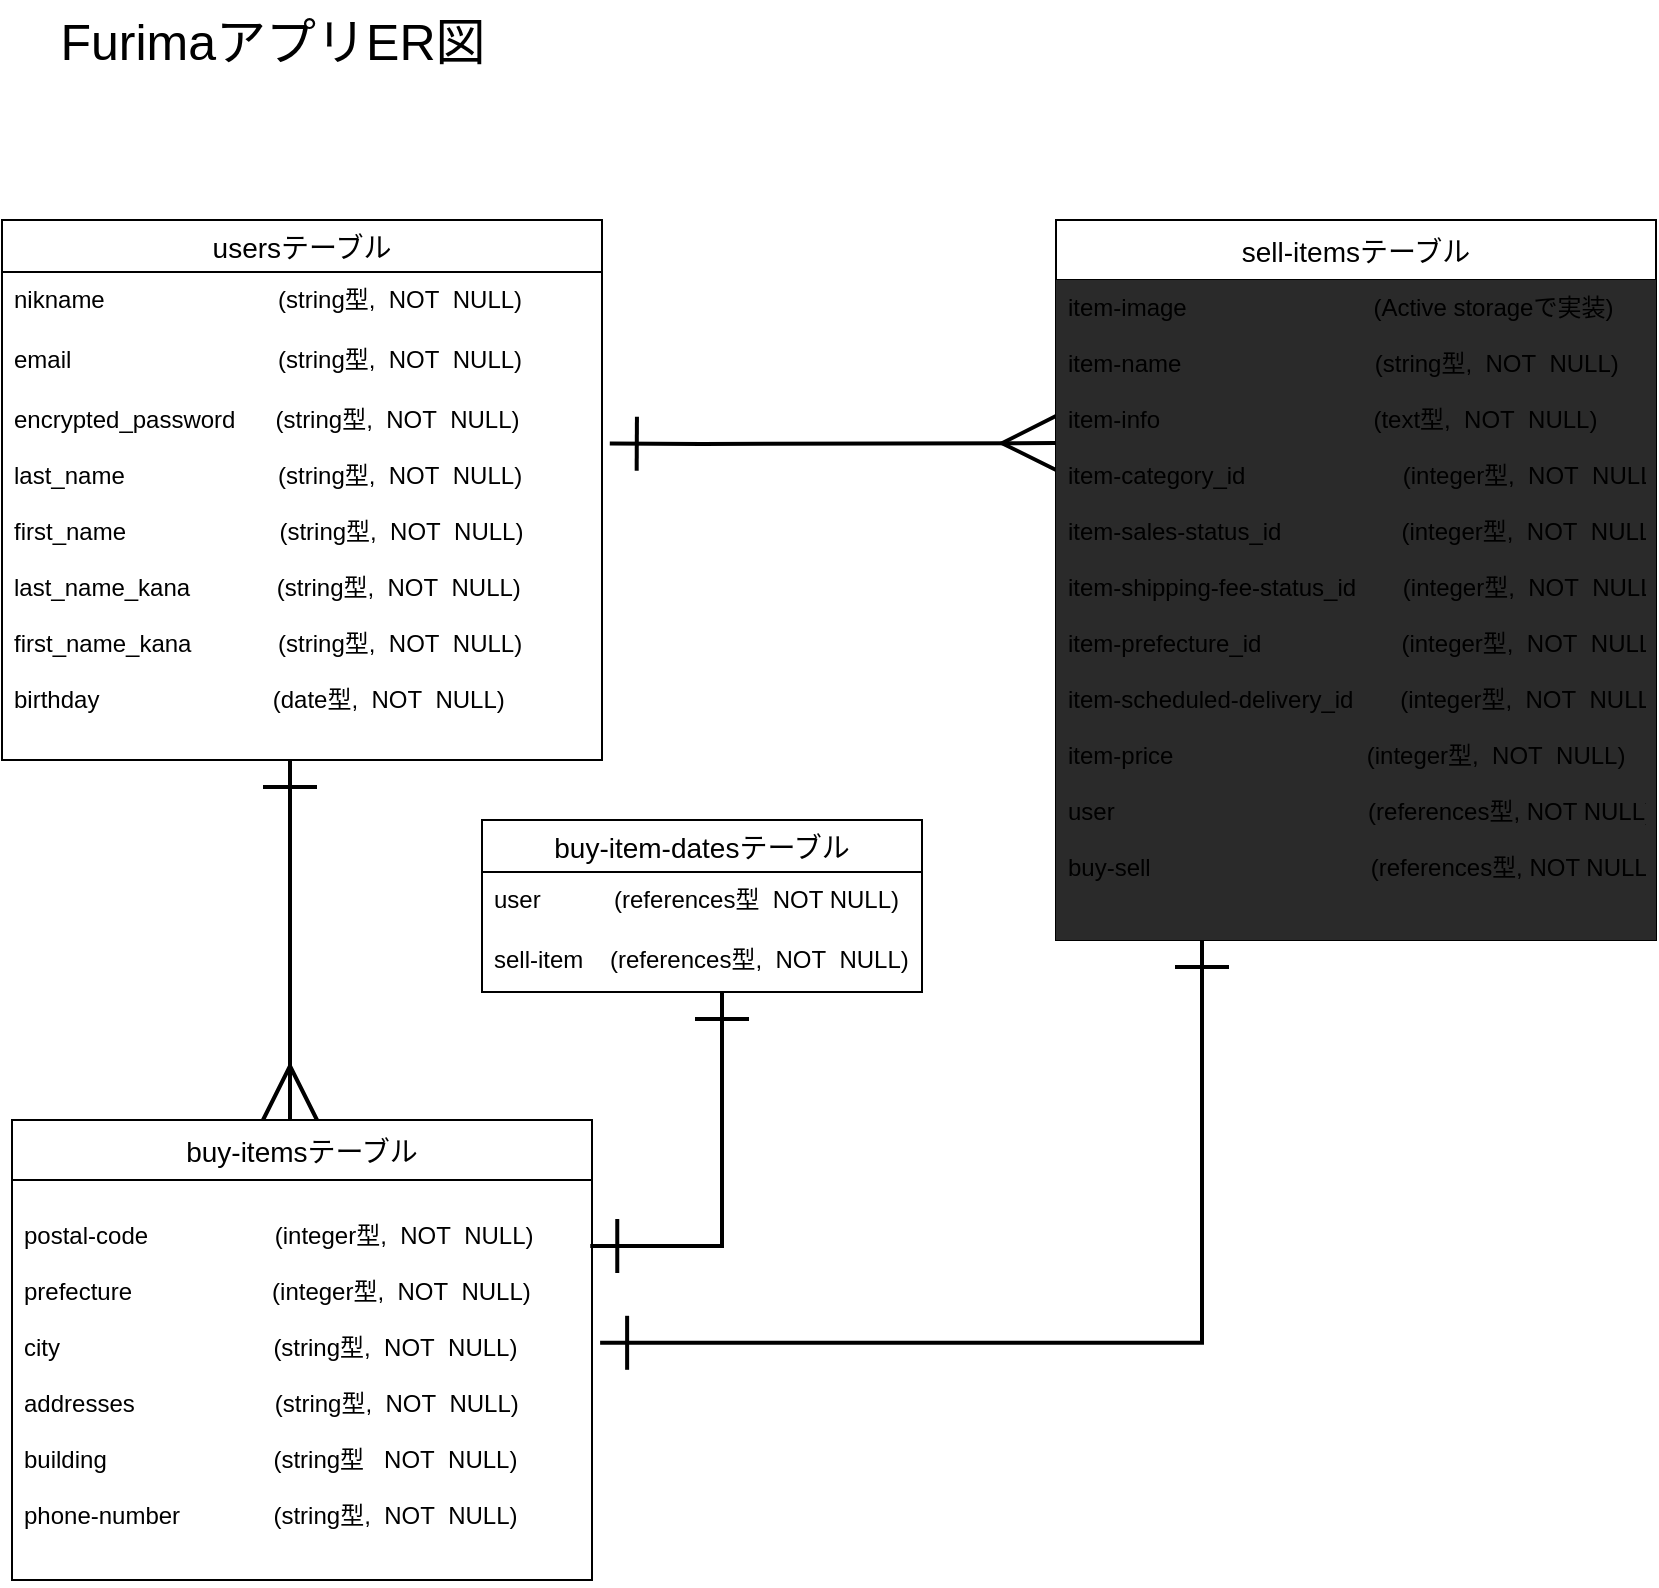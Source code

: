 <mxfile>
    <diagram id="SK3dnRFJSxGiYezryqxl" name="ページ1">
        <mxGraphModel dx="936" dy="680" grid="1" gridSize="10" guides="1" tooltips="1" connect="1" arrows="1" fold="1" page="1" pageScale="1" pageWidth="827" pageHeight="1169" math="0" shadow="0">
            <root>
                <mxCell id="0"/>
                <mxCell id="1" parent="0"/>
                <mxCell id="35" style="rounded=0;orthogonalLoop=1;jettySize=auto;html=1;fontSize=25;endArrow=ERmany;endFill=0;strokeWidth=2;startArrow=ERone;startFill=0;exitX=1.013;exitY=0.14;exitDx=0;exitDy=0;exitPerimeter=0;entryX=0;entryY=0.247;entryDx=0;entryDy=0;entryPerimeter=0;sourcePerimeterSpacing=0;endSize=24;startSize=24;" edge="1" parent="1" source="5" target="28">
                    <mxGeometry relative="1" as="geometry">
                        <mxPoint x="440" y="260" as="targetPoint"/>
                        <mxPoint x="330" y="260" as="sourcePoint"/>
                        <Array as="points">
                            <mxPoint x="350" y="262"/>
                        </Array>
                    </mxGeometry>
                </mxCell>
                <mxCell id="46" style="edgeStyle=elbowEdgeStyle;rounded=0;orthogonalLoop=1;jettySize=auto;html=1;entryX=0.479;entryY=0;entryDx=0;entryDy=0;entryPerimeter=0;startArrow=ERone;startFill=0;startSize=24;sourcePerimeterSpacing=0;endArrow=ERmany;endFill=0;endSize=24;strokeWidth=2;fontSize=25;" edge="1" parent="1" source="2" target="30">
                    <mxGeometry relative="1" as="geometry"/>
                </mxCell>
                <mxCell id="2" value="usersテーブル" style="swimlane;fontStyle=0;childLayout=stackLayout;horizontal=1;startSize=26;horizontalStack=0;resizeParent=1;resizeParentMax=0;resizeLast=0;collapsible=1;marginBottom=0;align=center;fontSize=14;" vertex="1" parent="1">
                    <mxGeometry y="150" width="300" height="270" as="geometry">
                        <mxRectangle x="40" y="120" width="50" height="26" as="alternateBounds"/>
                    </mxGeometry>
                </mxCell>
                <mxCell id="3" value="nikname                          (string型,  NOT  NULL)&#10;" style="text;strokeColor=none;fillColor=none;spacingLeft=4;spacingRight=4;overflow=hidden;rotatable=0;points=[[0,0.5],[1,0.5]];portConstraint=eastwest;fontSize=12;" vertex="1" parent="2">
                    <mxGeometry y="26" width="300" height="30" as="geometry"/>
                </mxCell>
                <mxCell id="4" value="email                               (string型,  NOT  NULL)&#10;" style="text;strokeColor=none;fillColor=none;spacingLeft=4;spacingRight=4;overflow=hidden;rotatable=0;points=[[0,0.5],[1,0.5]];portConstraint=eastwest;fontSize=12;" vertex="1" parent="2">
                    <mxGeometry y="56" width="300" height="30" as="geometry"/>
                </mxCell>
                <mxCell id="5" value="encrypted_password      (string型,  NOT  NULL)&#10;&#10;last_name                       (string型,  NOT  NULL)&#10;&#10;first_name                       (string型,  NOT  NULL)&#10;&#10;last_name_kana             (string型,  NOT  NULL)&#10;&#10;first_name_kana             (string型,  NOT  NULL)&#10;&#10;birthday                          (date型,  NOT  NULL)" style="text;strokeColor=none;fillColor=none;spacingLeft=4;spacingRight=4;overflow=hidden;rotatable=0;points=[[0,0.5],[1,0.5]];portConstraint=eastwest;fontSize=12;" vertex="1" parent="2">
                    <mxGeometry y="86" width="300" height="184" as="geometry"/>
                </mxCell>
                <mxCell id="47" style="edgeStyle=elbowEdgeStyle;rounded=0;orthogonalLoop=1;jettySize=auto;html=1;startArrow=ERone;startFill=0;startSize=24;sourcePerimeterSpacing=0;endArrow=ERone;endFill=0;endSize=24;strokeWidth=2;fontSize=25;entryX=1.014;entryY=0.407;entryDx=0;entryDy=0;entryPerimeter=0;" edge="1" parent="1" source="25" target="33">
                    <mxGeometry relative="1" as="geometry">
                        <mxPoint x="600" y="790" as="targetPoint"/>
                        <Array as="points">
                            <mxPoint x="600" y="780"/>
                        </Array>
                    </mxGeometry>
                </mxCell>
                <mxCell id="25" value="sell-itemsテーブル" style="swimlane;fontStyle=0;childLayout=stackLayout;horizontal=1;startSize=30;horizontalStack=0;resizeParent=1;resizeParentMax=0;resizeLast=0;collapsible=1;marginBottom=0;align=center;fontSize=14;" vertex="1" parent="1">
                    <mxGeometry x="527" y="150" width="300" height="360" as="geometry"/>
                </mxCell>
                <mxCell id="28" value="item-image                            (Active storageで実装)&#10;&#10;item-name                             (string型,  NOT  NULL)&#10;&#10;item-info                                (text型,  NOT  NULL)&#10;&#10;item-category_id　　　　　　  (integer型,  NOT  NULL)&#10;&#10;item-sales-status_id                  (integer型,  NOT  NULL)&#10;&#10;item-shipping-fee-status_id       (integer型,  NOT  NULL)&#10;&#10;item-prefecture_id                     (integer型,  NOT  NULL)&#10;&#10;item-scheduled-delivery_id       (integer型,  NOT  NULL)&#10;&#10;item-price                             (integer型,  NOT  NULL)&#10;&#10;user                                      (references型, NOT NULL)&#10;&#10;buy-sell                                 (references型, NOT NULL)                                &#10;" style="text;strokeColor=none;spacingLeft=4;spacingRight=4;overflow=hidden;rotatable=0;points=[[0,0.5],[1,0.5]];portConstraint=eastwest;fontSize=12;fillColor=#2a2a2a;" vertex="1" parent="25">
                    <mxGeometry y="30" width="300" height="330" as="geometry"/>
                </mxCell>
                <mxCell id="30" value="buy-itemsテーブル" style="swimlane;fontStyle=0;childLayout=stackLayout;horizontal=1;startSize=30;horizontalStack=0;resizeParent=1;resizeParentMax=0;resizeLast=0;collapsible=1;marginBottom=0;align=center;fontSize=14;" vertex="1" parent="1">
                    <mxGeometry x="5" y="600" width="290" height="230" as="geometry">
                        <mxRectangle x="40" y="120" width="50" height="26" as="alternateBounds"/>
                    </mxGeometry>
                </mxCell>
                <mxCell id="33" value="&#10;postal-code                   (integer型,  NOT  NULL)&#10;&#10;prefecture                     (integer型,  NOT  NULL)&#10;&#10;city                                (string型,  NOT  NULL)&#10;&#10;addresses                     (string型,  NOT  NULL)&#10;&#10;building                         (string型   NOT  NULL)&#10;&#10;phone-number              (string型,  NOT  NULL)&#10;" style="text;strokeColor=none;fillColor=none;spacingLeft=4;spacingRight=4;overflow=hidden;rotatable=0;points=[[0,0.5],[1,0.5]];portConstraint=eastwest;fontSize=12;" vertex="1" parent="30">
                    <mxGeometry y="30" width="290" height="200" as="geometry"/>
                </mxCell>
                <mxCell id="34" value="FurimaアプリER図" style="text;html=1;resizable=0;autosize=1;align=center;verticalAlign=middle;points=[];fillColor=none;strokeColor=none;rounded=0;fontSize=25;" vertex="1" parent="1">
                    <mxGeometry x="20" y="40" width="230" height="40" as="geometry"/>
                </mxCell>
                <mxCell id="52" style="edgeStyle=elbowEdgeStyle;rounded=0;orthogonalLoop=1;jettySize=auto;html=1;startArrow=ERone;startFill=0;startSize=24;sourcePerimeterSpacing=0;endArrow=ERone;endFill=0;endSize=24;strokeWidth=2;fontSize=25;entryX=0.997;entryY=0.165;entryDx=0;entryDy=0;entryPerimeter=0;" edge="1" parent="1" source="48" target="33">
                    <mxGeometry relative="1" as="geometry">
                        <mxPoint x="360" y="670" as="targetPoint"/>
                        <Array as="points">
                            <mxPoint x="360" y="660"/>
                        </Array>
                    </mxGeometry>
                </mxCell>
                <mxCell id="48" value="buy-item-datesテーブル" style="swimlane;fontStyle=0;childLayout=stackLayout;horizontal=1;startSize=26;horizontalStack=0;resizeParent=1;resizeParentMax=0;resizeLast=0;collapsible=1;marginBottom=0;align=center;fontSize=14;" vertex="1" parent="1">
                    <mxGeometry x="240" y="450" width="220" height="86" as="geometry">
                        <mxRectangle x="40" y="120" width="50" height="26" as="alternateBounds"/>
                    </mxGeometry>
                </mxCell>
                <mxCell id="49" value="user           (references型  NOT NULL)" style="text;strokeColor=none;fillColor=none;spacingLeft=4;spacingRight=4;overflow=hidden;rotatable=0;points=[[0,0.5],[1,0.5]];portConstraint=eastwest;fontSize=12;" vertex="1" parent="48">
                    <mxGeometry y="26" width="220" height="30" as="geometry"/>
                </mxCell>
                <mxCell id="50" value="sell-item    (references型,  NOT  NULL)" style="text;strokeColor=none;fillColor=none;spacingLeft=4;spacingRight=4;overflow=hidden;rotatable=0;points=[[0,0.5],[1,0.5]];portConstraint=eastwest;fontSize=12;" vertex="1" parent="48">
                    <mxGeometry y="56" width="220" height="30" as="geometry"/>
                </mxCell>
            </root>
        </mxGraphModel>
    </diagram>
</mxfile>